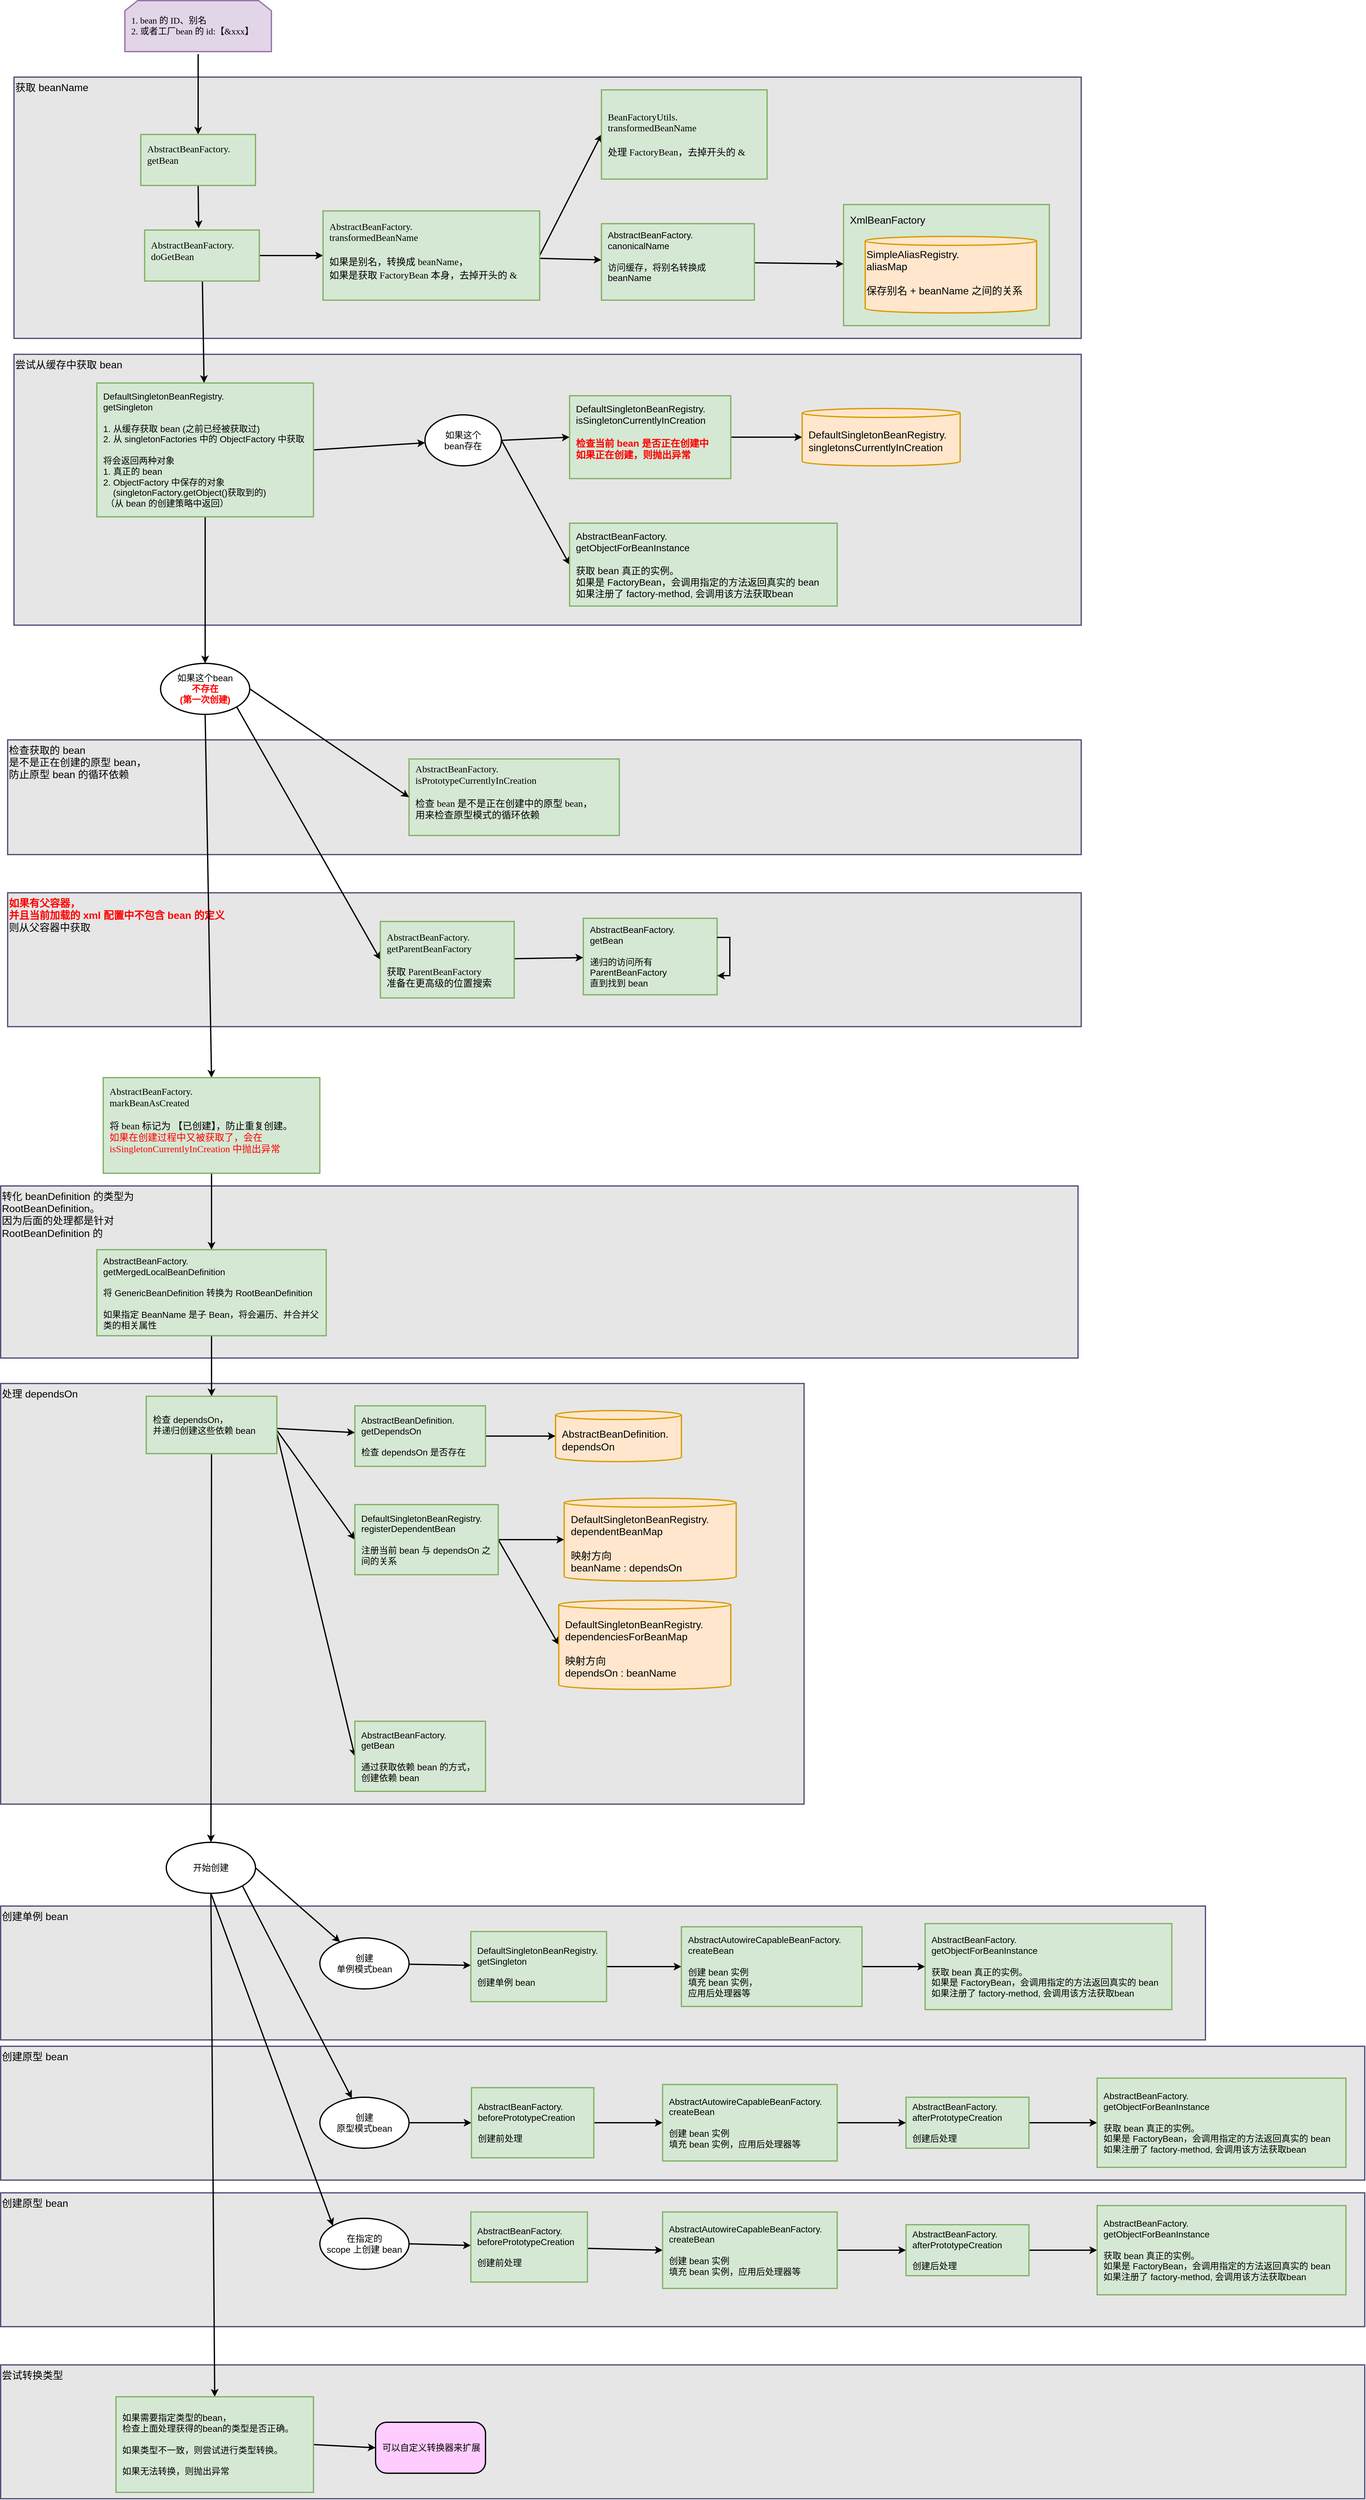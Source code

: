 <mxfile version="14.6.13" type="device"><diagram id="I9gTyHvzy9cVjxC9Q73y" name="第 1 页"><mxGraphModel dx="1346" dy="763" grid="1" gridSize="10" guides="1" tooltips="1" connect="1" arrows="1" fold="1" page="1" pageScale="1" pageWidth="827" pageHeight="1169" math="0" shadow="0"><root><mxCell id="0"/><mxCell id="1" parent="0"/><mxCell id="6hjZf_yHsX71HkxEZsTt-107" value="尝试转换类型" style="rounded=0;whiteSpace=wrap;html=1;fontSize=16;strokeColor=#56517e;strokeWidth=2;align=left;verticalAlign=top;fillColor=#E6E6E6;" vertex="1" parent="1"><mxGeometry x="59" y="3770" width="2141" height="210" as="geometry"/></mxCell><mxCell id="6hjZf_yHsX71HkxEZsTt-101" value="&lt;div&gt;创建原型 bean&lt;br&gt;&lt;/div&gt;" style="rounded=0;whiteSpace=wrap;html=1;fontSize=16;strokeColor=#56517e;strokeWidth=2;align=left;verticalAlign=top;fillColor=#E6E6E6;" vertex="1" parent="1"><mxGeometry x="59" y="3500" width="2141" height="210" as="geometry"/></mxCell><mxCell id="6hjZf_yHsX71HkxEZsTt-91" value="&lt;div&gt;创建原型 bean&lt;br&gt;&lt;/div&gt;" style="rounded=0;whiteSpace=wrap;html=1;fontSize=16;strokeColor=#56517e;strokeWidth=2;align=left;verticalAlign=top;fillColor=#E6E6E6;" vertex="1" parent="1"><mxGeometry x="59" y="3270" width="2141" height="210" as="geometry"/></mxCell><mxCell id="6hjZf_yHsX71HkxEZsTt-80" value="&lt;div&gt;创建单例 bean&lt;br&gt;&lt;/div&gt;" style="rounded=0;whiteSpace=wrap;html=1;fontSize=16;strokeColor=#56517e;strokeWidth=2;align=left;verticalAlign=top;fillColor=#E6E6E6;" vertex="1" parent="1"><mxGeometry x="59" y="3050" width="1891" height="210" as="geometry"/></mxCell><mxCell id="6hjZf_yHsX71HkxEZsTt-59" value="&lt;div&gt;处理 dependsOn&lt;br&gt;&lt;/div&gt;" style="rounded=0;whiteSpace=wrap;html=1;fontSize=16;strokeColor=#56517e;strokeWidth=2;align=left;verticalAlign=top;fillColor=#E6E6E6;" vertex="1" parent="1"><mxGeometry x="59" y="2230" width="1261" height="660" as="geometry"/></mxCell><mxCell id="6hjZf_yHsX71HkxEZsTt-48" value="&lt;div&gt;转化 beanDefinition 的类型为&lt;/div&gt;&lt;div&gt;RootBeanDefinition。&lt;/div&gt;&lt;div&gt;因为后面的处理都是针对&lt;/div&gt;&lt;div&gt;RootBeanDefinition 的&lt;/div&gt;&lt;div&gt;&lt;br&gt;&lt;/div&gt;" style="rounded=0;whiteSpace=wrap;html=1;fontSize=16;strokeColor=#56517e;strokeWidth=2;align=left;verticalAlign=top;fillColor=#E6E6E6;" vertex="1" parent="1"><mxGeometry x="59" y="1920" width="1691" height="270" as="geometry"/></mxCell><mxCell id="6hjZf_yHsX71HkxEZsTt-35" value="&lt;div&gt;&lt;font color=&quot;#ff0000&quot;&gt;&lt;b&gt;如果有父容器，&lt;/b&gt;&lt;/font&gt;&lt;/div&gt;&lt;div&gt;&lt;font color=&quot;#ff0000&quot;&gt;&lt;b&gt;并且当前加载的 xml 配置中不包含 bean 的定义&lt;/b&gt;&lt;/font&gt;&lt;/div&gt;&lt;div&gt;则从父容器中获取&lt;/div&gt;&lt;div&gt;&lt;br&gt;&lt;/div&gt;" style="rounded=0;whiteSpace=wrap;html=1;fontSize=16;strokeColor=#56517e;strokeWidth=2;align=left;verticalAlign=top;fillColor=#E6E6E6;" vertex="1" parent="1"><mxGeometry x="70" y="1460" width="1685" height="210" as="geometry"/></mxCell><mxCell id="6hjZf_yHsX71HkxEZsTt-26" value="&lt;div&gt;检查获取的 bean&amp;nbsp;&lt;/div&gt;&lt;div&gt;是不是正在创建&lt;span&gt;的原型 bean，&lt;/span&gt;&lt;/div&gt;&lt;div&gt;&lt;span&gt;防止原型 bean 的循环依赖&lt;/span&gt;&lt;/div&gt;" style="rounded=0;whiteSpace=wrap;html=1;fontSize=16;strokeColor=#56517e;strokeWidth=2;align=left;verticalAlign=top;fillColor=#E6E6E6;" vertex="1" parent="1"><mxGeometry x="70" y="1220" width="1685" height="180" as="geometry"/></mxCell><mxCell id="6hjZf_yHsX71HkxEZsTt-18" value="尝试从缓存中获取 bean" style="rounded=0;whiteSpace=wrap;html=1;fontSize=16;strokeColor=#56517e;strokeWidth=2;align=left;verticalAlign=top;fillColor=#E6E6E6;" vertex="1" parent="1"><mxGeometry x="80" y="615" width="1675" height="425" as="geometry"/></mxCell><mxCell id="rMaHF0AyA7dxM-wd3xXB-25" value="获取 beanName" style="rounded=0;whiteSpace=wrap;html=1;fontSize=16;strokeColor=#56517e;strokeWidth=2;align=left;verticalAlign=top;fillColor=#E6E6E6;" parent="1" vertex="1"><mxGeometry x="80" y="180" width="1675" height="410" as="geometry"/></mxCell><mxCell id="rMaHF0AyA7dxM-wd3xXB-7" style="rounded=0;orthogonalLoop=1;jettySize=auto;html=1;exitX=0.5;exitY=1;exitDx=0;exitDy=0;entryX=0.5;entryY=0;entryDx=0;entryDy=0;strokeWidth=2;" parent="1" source="rMaHF0AyA7dxM-wd3xXB-1" target="rMaHF0AyA7dxM-wd3xXB-4" edge="1"><mxGeometry relative="1" as="geometry"/></mxCell><mxCell id="rMaHF0AyA7dxM-wd3xXB-1" value="&lt;div style=&quot;&quot;&gt;&lt;span style=&quot;font-size: 14px ; text-indent: 0in ; font-family: &amp;quot;dengxian&amp;quot;&quot;&gt;1. bean&amp;nbsp;&lt;/span&gt;&lt;span style=&quot;font-size: 14px ; text-indent: 0in ; font-family: &amp;quot;dengxian&amp;quot;&quot;&gt;的 &lt;/span&gt;&lt;span style=&quot;font-size: 14px ; text-indent: 0in ; font-family: &amp;quot;dengxian&amp;quot;&quot;&gt;ID&lt;/span&gt;&lt;span style=&quot;font-size: 14px ; text-indent: 0in ; font-family: &amp;quot;dengxian&amp;quot;&quot;&gt;、别名&lt;/span&gt;&lt;/div&gt;&lt;span style=&quot;font-size: 14px ; text-indent: 0in ; font-family: &amp;quot;dengxian&amp;quot;&quot;&gt;&lt;div style=&quot;&quot;&gt;&lt;span style=&quot;text-indent: 0in&quot;&gt;2. 或者工厂&lt;/span&gt;&lt;span style=&quot;text-indent: 0in&quot;&gt;bean&amp;nbsp;&lt;/span&gt;&lt;span style=&quot;text-indent: 0in;&quot;&gt;的&lt;/span&gt;&lt;span style=&quot;text-indent: 0in; vertical-align: baseline;&quot;&gt; &lt;/span&gt;&lt;span style=&quot;text-indent: 0in; vertical-align: baseline;&quot;&gt;id:【&amp;amp;xxx】&lt;/span&gt;&lt;/div&gt;&lt;/span&gt;" style="shape=loopLimit;whiteSpace=wrap;html=1;spacing=2;align=left;labelBackgroundColor=none;labelBorderColor=none;fillColor=#e1d5e7;strokeColor=#9673a6;rounded=0;horizontal=1;verticalAlign=middle;labelPosition=center;verticalLabelPosition=middle;perimeterSpacing=4;strokeWidth=2;spacing=10" parent="1" vertex="1"><mxGeometry x="254" y="60" width="230" height="80" as="geometry"/></mxCell><mxCell id="rMaHF0AyA7dxM-wd3xXB-11" style="rounded=0;orthogonalLoop=1;jettySize=auto;html=1;exitX=0.5;exitY=1;exitDx=0;exitDy=0;entryX=0.471;entryY=-0.037;entryDx=0;entryDy=0;entryPerimeter=0;strokeWidth=2;" parent="1" source="rMaHF0AyA7dxM-wd3xXB-4" target="rMaHF0AyA7dxM-wd3xXB-9" edge="1"><mxGeometry relative="1" as="geometry"/></mxCell><mxCell id="rMaHF0AyA7dxM-wd3xXB-4" value="&lt;p style=&quot;color: rgb(255 , 255 , 255) ; text-indent: 0in ; line-height: normal ; margin: 0pt 0in ; word-break: normal ; font-size: 15px&quot;&gt;&lt;span style=&quot;font-family: &amp;#34;dengxian&amp;#34; ; color: black&quot;&gt;AbstractBeanFactory.&lt;/span&gt;&lt;/p&gt;&lt;span style=&quot;color: black ; font-family: &amp;#34;dengxian&amp;#34; ; font-size: 15px ; text-indent: 0in&quot;&gt;getBean&lt;br&gt;&lt;br&gt;&lt;/span&gt;" style="rounded=0;whiteSpace=wrap;html=1;strokeWidth=2;align=left;fillColor=#d5e8d4;spacing=10;strokeColor=#82b366;" parent="1" vertex="1"><mxGeometry x="279" y="270" width="180" height="80" as="geometry"/></mxCell><mxCell id="rMaHF0AyA7dxM-wd3xXB-14" style="edgeStyle=none;rounded=0;orthogonalLoop=1;jettySize=auto;html=1;exitX=1;exitY=0.5;exitDx=0;exitDy=0;entryX=0;entryY=0.5;entryDx=0;entryDy=0;strokeWidth=2;" parent="1" source="rMaHF0AyA7dxM-wd3xXB-9" target="rMaHF0AyA7dxM-wd3xXB-13" edge="1"><mxGeometry relative="1" as="geometry"/></mxCell><mxCell id="6hjZf_yHsX71HkxEZsTt-2" value="" style="rounded=0;orthogonalLoop=1;jettySize=auto;html=1;fontSize=17;strokeWidth=2;" edge="1" parent="1" source="rMaHF0AyA7dxM-wd3xXB-9" target="6hjZf_yHsX71HkxEZsTt-1"><mxGeometry relative="1" as="geometry"/></mxCell><mxCell id="rMaHF0AyA7dxM-wd3xXB-9" value="&lt;p style=&quot;color: rgb(255 , 255 , 255) ; text-indent: 0in ; line-height: normal ; margin: 0pt 0in ; word-break: normal ; font-size: 15px&quot;&gt;&lt;span style=&quot;font-family: &amp;#34;dengxian&amp;#34; ; color: black&quot;&gt;AbstractBeanFactory.&lt;/span&gt;&lt;/p&gt;&lt;span style=&quot;text-indent: 0in&quot;&gt;&lt;font face=&quot;dengxian&quot;&gt;&lt;span style=&quot;font-size: 15px&quot;&gt;doGetBean&lt;/span&gt;&lt;/font&gt;&lt;br&gt;&lt;br&gt;&lt;/span&gt;" style="rounded=0;whiteSpace=wrap;html=1;strokeWidth=2;align=left;fillColor=#d5e8d4;spacing=10;strokeColor=#82b366;" parent="1" vertex="1"><mxGeometry x="285" y="420" width="180" height="80" as="geometry"/></mxCell><mxCell id="rMaHF0AyA7dxM-wd3xXB-16" style="edgeStyle=none;rounded=0;orthogonalLoop=1;jettySize=auto;html=1;exitX=1;exitY=0.5;exitDx=0;exitDy=0;entryX=0;entryY=0.5;entryDx=0;entryDy=0;strokeWidth=2;" parent="1" source="rMaHF0AyA7dxM-wd3xXB-13" target="rMaHF0AyA7dxM-wd3xXB-15" edge="1"><mxGeometry relative="1" as="geometry"/></mxCell><mxCell id="rMaHF0AyA7dxM-wd3xXB-18" value="" style="edgeStyle=none;rounded=0;orthogonalLoop=1;jettySize=auto;html=1;strokeWidth=2;" parent="1" source="rMaHF0AyA7dxM-wd3xXB-13" target="rMaHF0AyA7dxM-wd3xXB-17" edge="1"><mxGeometry relative="1" as="geometry"/></mxCell><mxCell id="rMaHF0AyA7dxM-wd3xXB-13" value="&lt;p style=&quot;color: rgb(255 , 255 , 255) ; text-indent: 0in ; line-height: normal ; margin: 0pt 0in ; word-break: normal ; font-size: 15px&quot;&gt;&lt;/p&gt;&lt;span style=&quot;text-indent: 0in&quot;&gt;&lt;p style=&quot;text-indent: 0in ; line-height: normal ; margin: 0pt 0in ; word-break: normal&quot;&gt;&lt;font face=&quot;dengxian&quot;&gt;&lt;span style=&quot;font-size: 15px&quot;&gt;AbstractBeanFactory.&lt;/span&gt;&lt;/font&gt;&lt;/p&gt;&lt;p style=&quot;text-indent: 0in ; line-height: normal ; margin: 0pt 0in ; word-break: normal&quot;&gt;&lt;font face=&quot;dengxian&quot;&gt;&lt;span style=&quot;font-size: 15px&quot;&gt;transformedBeanName&lt;/span&gt;&lt;/font&gt;&lt;/p&gt;&lt;p style=&quot;text-indent: 0in ; line-height: normal ; margin: 0pt 0in ; word-break: normal&quot;&gt;&lt;font face=&quot;dengxian&quot;&gt;&lt;span style=&quot;font-size: 15px&quot;&gt;&lt;br&gt;&lt;/span&gt;&lt;/font&gt;&lt;/p&gt;&lt;p style=&quot;text-indent: 0in ; line-height: normal ; margin: 0pt 0in ; word-break: normal&quot;&gt;&lt;font face=&quot;dengxian&quot;&gt;&lt;span style=&quot;font-size: 15px&quot;&gt;如果是别名，转换成 beanName，&lt;/span&gt;&lt;/font&gt;&lt;/p&gt;&lt;p style=&quot;text-indent: 0in ; line-height: normal ; margin: 0pt 0in ; word-break: normal&quot;&gt;&lt;font face=&quot;dengxian&quot;&gt;&lt;span style=&quot;font-size: 15px&quot;&gt;如果是获取 FactoryBean 本身，去掉开头的 &amp;amp;&lt;/span&gt;&lt;/font&gt;&lt;/p&gt;&lt;div&gt;&lt;br&gt;&lt;/div&gt;&lt;/span&gt;" style="rounded=0;whiteSpace=wrap;html=1;strokeWidth=2;align=left;fillColor=#d5e8d4;spacing=10;strokeColor=#82b366;" parent="1" vertex="1"><mxGeometry x="565" y="390" width="340" height="140" as="geometry"/></mxCell><mxCell id="rMaHF0AyA7dxM-wd3xXB-15" value="&lt;p style=&quot;color: rgb(255 , 255 , 255) ; text-indent: 0in ; line-height: normal ; margin: 0pt 0in ; word-break: normal ; font-size: 15px&quot;&gt;&lt;/p&gt;&lt;span style=&quot;text-indent: 0in&quot;&gt;&lt;p style=&quot;text-indent: 0in ; line-height: normal ; margin: 0pt 0in ; word-break: normal&quot;&gt;&lt;font face=&quot;dengxian&quot;&gt;&lt;span style=&quot;font-size: 15px&quot;&gt;BeanFactoryUtils.&lt;/span&gt;&lt;/font&gt;&lt;/p&gt;&lt;p style=&quot;text-indent: 0in ; line-height: normal ; margin: 0pt 0in ; word-break: normal&quot;&gt;&lt;font face=&quot;dengxian&quot;&gt;&lt;span style=&quot;font-size: 15px&quot;&gt;transformedBeanName&lt;/span&gt;&lt;/font&gt;&lt;/p&gt;&lt;p style=&quot;text-indent: 0in ; line-height: normal ; margin: 0pt 0in ; word-break: normal&quot;&gt;&lt;font face=&quot;dengxian&quot;&gt;&lt;span style=&quot;font-size: 15px&quot;&gt;&lt;br&gt;&lt;/span&gt;&lt;/font&gt;&lt;/p&gt;&lt;p style=&quot;text-indent: 0in ; line-height: normal ; margin: 0pt 0in ; word-break: normal&quot;&gt;&lt;font face=&quot;dengxian&quot;&gt;&lt;span style=&quot;font-size: 15px&quot;&gt;处理 FactoryBean，去掉开头的 &amp;amp;&lt;/span&gt;&lt;/font&gt;&lt;/p&gt;&lt;/span&gt;" style="rounded=0;whiteSpace=wrap;html=1;strokeWidth=2;align=left;fillColor=#d5e8d4;spacing=10;strokeColor=#82b366;" parent="1" vertex="1"><mxGeometry x="1002" y="200" width="260" height="140" as="geometry"/></mxCell><mxCell id="rMaHF0AyA7dxM-wd3xXB-20" value="" style="edgeStyle=none;rounded=0;orthogonalLoop=1;jettySize=auto;html=1;strokeWidth=2;" parent="1" source="rMaHF0AyA7dxM-wd3xXB-17" target="rMaHF0AyA7dxM-wd3xXB-19" edge="1"><mxGeometry relative="1" as="geometry"/></mxCell><mxCell id="rMaHF0AyA7dxM-wd3xXB-17" value="&lt;div style=&quot;font-size: 14px&quot;&gt;&lt;font style=&quot;font-size: 14px&quot;&gt;AbstractBeanFactory.&lt;/font&gt;&lt;/div&gt;&lt;div style=&quot;font-size: 14px&quot;&gt;&lt;font style=&quot;font-size: 14px&quot;&gt;canonicalName&lt;/font&gt;&lt;/div&gt;&lt;div style=&quot;font-size: 14px&quot;&gt;&lt;font style=&quot;font-size: 14px&quot;&gt;&lt;br&gt;&lt;/font&gt;&lt;/div&gt;&lt;div style=&quot;font-size: 14px&quot;&gt;&lt;font style=&quot;font-size: 14px&quot;&gt;访问缓存，将别名转换成 beanName&lt;/font&gt;&lt;/div&gt;&lt;div style=&quot;font-size: 14px&quot;&gt;&lt;br&gt;&lt;/div&gt;" style="whiteSpace=wrap;html=1;rounded=0;align=left;strokeColor=#82b366;strokeWidth=2;fillColor=#d5e8d4;spacing=10;" parent="1" vertex="1"><mxGeometry x="1002" y="410" width="240" height="120" as="geometry"/></mxCell><mxCell id="rMaHF0AyA7dxM-wd3xXB-23" value="" style="group" parent="1" vertex="1" connectable="0"><mxGeometry x="1382" y="380" width="323" height="190" as="geometry"/></mxCell><mxCell id="rMaHF0AyA7dxM-wd3xXB-19" value="&lt;div style=&quot;font-size: 16px;&quot;&gt;XmlBeanFactory&lt;/div&gt;&lt;div style=&quot;font-size: 16px;&quot;&gt;&lt;br style=&quot;font-size: 16px;&quot;&gt;&lt;/div&gt;" style="whiteSpace=wrap;html=1;rounded=0;align=left;strokeColor=#82b366;strokeWidth=2;fillColor=#d5e8d4;spacing=10;verticalAlign=top;fontSize=16;" parent="rMaHF0AyA7dxM-wd3xXB-23" vertex="1"><mxGeometry width="323" height="190" as="geometry"/></mxCell><mxCell id="rMaHF0AyA7dxM-wd3xXB-22" value="&lt;div&gt;SimpleAliasRegistry.&lt;/div&gt;&lt;div&gt;aliasMap&lt;/div&gt;&lt;div&gt;&lt;br&gt;&lt;/div&gt;&lt;div&gt;保存别名 + beanName 之间的关系&lt;/div&gt;&lt;div&gt;&lt;br&gt;&lt;/div&gt;" style="shape=cylinder3;whiteSpace=wrap;html=1;boundedLbl=1;backgroundOutline=1;size=7;rounded=0;fontSize=16;strokeColor=#d79b00;strokeWidth=2;fillColor=#ffe6cc;align=left;" parent="rMaHF0AyA7dxM-wd3xXB-23" vertex="1"><mxGeometry x="34" y="50" width="269" height="120" as="geometry"/></mxCell><mxCell id="6hjZf_yHsX71HkxEZsTt-6" style="edgeStyle=none;rounded=0;orthogonalLoop=1;jettySize=auto;html=1;exitX=1;exitY=0.5;exitDx=0;exitDy=0;fontSize=14;strokeWidth=2;" edge="1" parent="1" source="6hjZf_yHsX71HkxEZsTt-1" target="6hjZf_yHsX71HkxEZsTt-3"><mxGeometry relative="1" as="geometry"/></mxCell><mxCell id="6hjZf_yHsX71HkxEZsTt-24" style="edgeStyle=none;rounded=0;jumpSize=6;orthogonalLoop=1;jettySize=auto;html=1;exitX=0.5;exitY=1;exitDx=0;exitDy=0;entryX=0.5;entryY=0;entryDx=0;entryDy=0;fontSize=14;strokeWidth=2;" edge="1" parent="1" source="6hjZf_yHsX71HkxEZsTt-1" target="6hjZf_yHsX71HkxEZsTt-23"><mxGeometry relative="1" as="geometry"/></mxCell><mxCell id="6hjZf_yHsX71HkxEZsTt-1" value="&lt;div style=&quot;font-size: 14px&quot;&gt;DefaultSingletonBeanRegistry.&lt;/div&gt;&lt;div style=&quot;font-size: 14px&quot;&gt;getSingleton&lt;/div&gt;&lt;div style=&quot;font-size: 14px&quot;&gt;&lt;br style=&quot;font-size: 14px&quot;&gt;&lt;/div&gt;&lt;div style=&quot;font-size: 14px&quot;&gt;1. 从缓存获取 bean (之前已经被获取过)&lt;/div&gt;&lt;div style=&quot;font-size: 14px&quot;&gt;2. 从 singletonFactories 中的 ObjectFactory 中获取&lt;/div&gt;&lt;div style=&quot;font-size: 14px&quot;&gt;&lt;br style=&quot;font-size: 14px&quot;&gt;&lt;/div&gt;&lt;div style=&quot;font-size: 14px&quot;&gt;将会返回两种对象&lt;/div&gt;&lt;div style=&quot;font-size: 14px&quot;&gt;1. 真正的 bean&lt;/div&gt;&lt;div style=&quot;font-size: 14px&quot;&gt;2. ObjectFactory 中保存的对象&lt;/div&gt;&lt;div style=&quot;font-size: 14px&quot;&gt;&amp;nbsp; &amp;nbsp; (singletonFactory.getObject()获取到的)&lt;/div&gt;&lt;div style=&quot;font-size: 14px&quot;&gt;&amp;nbsp;（从 bean 的创建策略中返回）&lt;/div&gt;" style="whiteSpace=wrap;html=1;rounded=0;align=left;strokeColor=#82b366;strokeWidth=2;fillColor=#d5e8d4;spacing=10;fontSize=14;" vertex="1" parent="1"><mxGeometry x="210" y="660" width="340" height="210" as="geometry"/></mxCell><mxCell id="6hjZf_yHsX71HkxEZsTt-11" style="edgeStyle=none;rounded=0;orthogonalLoop=1;jettySize=auto;html=1;exitX=1;exitY=0.5;exitDx=0;exitDy=0;entryX=0;entryY=0.5;entryDx=0;entryDy=0;fontSize=14;strokeWidth=2;" edge="1" parent="1" source="6hjZf_yHsX71HkxEZsTt-3" target="6hjZf_yHsX71HkxEZsTt-9"><mxGeometry relative="1" as="geometry"/></mxCell><mxCell id="6hjZf_yHsX71HkxEZsTt-17" style="edgeStyle=none;rounded=0;orthogonalLoop=1;jettySize=auto;html=1;exitX=1;exitY=0.5;exitDx=0;exitDy=0;entryX=0;entryY=0.5;entryDx=0;entryDy=0;fontSize=14;jumpSize=6;strokeWidth=2;" edge="1" parent="1" source="6hjZf_yHsX71HkxEZsTt-3" target="6hjZf_yHsX71HkxEZsTt-16"><mxGeometry relative="1" as="geometry"/></mxCell><mxCell id="6hjZf_yHsX71HkxEZsTt-3" value="如果这个&lt;br&gt;bean存在" style="ellipse;whiteSpace=wrap;html=1;strokeWidth=2;fontSize=14;" vertex="1" parent="1"><mxGeometry x="725" y="710" width="120" height="80" as="geometry"/></mxCell><mxCell id="6hjZf_yHsX71HkxEZsTt-13" style="edgeStyle=none;rounded=0;orthogonalLoop=1;jettySize=auto;html=1;exitX=1;exitY=0.5;exitDx=0;exitDy=0;fontSize=14;strokeWidth=2;" edge="1" parent="1" source="6hjZf_yHsX71HkxEZsTt-9" target="6hjZf_yHsX71HkxEZsTt-12"><mxGeometry relative="1" as="geometry"/></mxCell><mxCell id="6hjZf_yHsX71HkxEZsTt-9" value="&lt;div style=&quot;font-size: 15px&quot;&gt;&lt;div&gt;DefaultSingletonBeanRegistry.&lt;/div&gt;&lt;div&gt;isSingletonCurrentlyInCreation&lt;/div&gt;&lt;div&gt;&lt;br&gt;&lt;/div&gt;&lt;div&gt;&lt;font color=&quot;#ff0000&quot; style=&quot;font-size: 15px&quot;&gt;&lt;b&gt;检查当前 bean 是否正在创建中&lt;/b&gt;&lt;/font&gt;&lt;/div&gt;&lt;div&gt;&lt;font color=&quot;#ff0000&quot; style=&quot;font-size: 15px&quot;&gt;&lt;b&gt;如果正在创建，则抛出异常&lt;/b&gt;&lt;/font&gt;&lt;/div&gt;&lt;div style=&quot;font-size: 14px&quot;&gt;&lt;br&gt;&lt;/div&gt;&lt;/div&gt;" style="whiteSpace=wrap;html=1;rounded=0;align=left;strokeColor=#82b366;strokeWidth=2;fillColor=#d5e8d4;spacing=10;fontSize=14;" vertex="1" parent="1"><mxGeometry x="952" y="680" width="253" height="130" as="geometry"/></mxCell><mxCell id="6hjZf_yHsX71HkxEZsTt-12" value="&lt;div&gt;&lt;div&gt;DefaultSingletonBeanRegistry.&lt;/div&gt;&lt;div&gt;singletonsCurrentlyInCreation&lt;/div&gt;&lt;/div&gt;" style="shape=cylinder3;whiteSpace=wrap;html=1;boundedLbl=1;backgroundOutline=1;size=7;rounded=0;fontSize=16;strokeColor=#d79b00;strokeWidth=2;fillColor=#ffe6cc;align=left;spacing=10;" vertex="1" parent="1"><mxGeometry x="1317" y="700" width="248" height="90" as="geometry"/></mxCell><mxCell id="6hjZf_yHsX71HkxEZsTt-16" value="&lt;div&gt;&lt;div&gt;&lt;div&gt;&lt;span style=&quot;font-size: 15px&quot;&gt;AbstractBeanFactory.&lt;/span&gt;&lt;/div&gt;&lt;div&gt;&lt;span style=&quot;font-size: 15px&quot;&gt;getObjectForBeanInstance&lt;/span&gt;&lt;/div&gt;&lt;div&gt;&lt;span style=&quot;font-size: 15px&quot;&gt;&lt;br&gt;&lt;/span&gt;&lt;/div&gt;&lt;div&gt;&lt;span style=&quot;font-size: 15px&quot;&gt;获取 bean 真正的实例。&lt;/span&gt;&lt;/div&gt;&lt;div&gt;&lt;span style=&quot;font-size: 15px&quot;&gt;如果是 FactoryBean，会调用指定的方法返回真实的 bean&lt;/span&gt;&lt;/div&gt;&lt;div&gt;&lt;span style=&quot;font-size: 15px&quot;&gt;如果注册了 factory-method, 会调用该方法获取bean&lt;/span&gt;&lt;/div&gt;&lt;/div&gt;&lt;/div&gt;" style="whiteSpace=wrap;html=1;rounded=0;align=left;strokeColor=#82b366;strokeWidth=2;fillColor=#d5e8d4;spacing=10;fontSize=14;" vertex="1" parent="1"><mxGeometry x="952" y="880" width="420" height="130" as="geometry"/></mxCell><mxCell id="6hjZf_yHsX71HkxEZsTt-21" value="&lt;p style=&quot;color: rgb(255 , 255 , 255) ; text-indent: 0in ; line-height: normal ; margin: 0pt 0in ; word-break: normal ; font-size: 15px&quot;&gt;&lt;/p&gt;&lt;span style=&quot;text-indent: 0in&quot;&gt;&lt;div&gt;&lt;font face=&quot;dengxian&quot;&gt;&lt;span style=&quot;font-size: 15px&quot;&gt;AbstractBeanFactory.&lt;/span&gt;&lt;/font&gt;&lt;/div&gt;&lt;div&gt;&lt;font face=&quot;dengxian&quot;&gt;&lt;span style=&quot;font-size: 15px&quot;&gt;isPrototypeCurrentlyInCreation&lt;/span&gt;&lt;/font&gt;&lt;/div&gt;&lt;div&gt;&lt;font face=&quot;dengxian&quot;&gt;&lt;span style=&quot;font-size: 15px&quot;&gt;&lt;br&gt;&lt;/span&gt;&lt;/font&gt;&lt;/div&gt;&lt;div&gt;&lt;font face=&quot;dengxian&quot;&gt;&lt;span style=&quot;font-size: 15px&quot;&gt;检查 bean 是不是正在创建中的原型 bean，&lt;/span&gt;&lt;/font&gt;&lt;/div&gt;&lt;div&gt;&lt;font face=&quot;dengxian&quot;&gt;&lt;span style=&quot;font-size: 15px&quot;&gt;用来检查原型模式的循环依赖&lt;/span&gt;&lt;/font&gt;&lt;/div&gt;&lt;div style=&quot;color: black ; font-family: &amp;#34;dengxian&amp;#34; ; font-size: 15px&quot;&gt;&lt;br&gt;&lt;/div&gt;&lt;/span&gt;" style="rounded=0;whiteSpace=wrap;html=1;strokeWidth=2;align=left;fillColor=#d5e8d4;spacing=10;strokeColor=#82b366;" vertex="1" parent="1"><mxGeometry x="700" y="1250" width="330" height="120" as="geometry"/></mxCell><mxCell id="6hjZf_yHsX71HkxEZsTt-25" style="edgeStyle=none;rounded=0;jumpSize=6;orthogonalLoop=1;jettySize=auto;html=1;exitX=1;exitY=0.5;exitDx=0;exitDy=0;entryX=0;entryY=0.5;entryDx=0;entryDy=0;fontSize=14;strokeWidth=2;" edge="1" parent="1" source="6hjZf_yHsX71HkxEZsTt-23" target="6hjZf_yHsX71HkxEZsTt-21"><mxGeometry relative="1" as="geometry"/></mxCell><mxCell id="6hjZf_yHsX71HkxEZsTt-34" style="rounded=0;jumpSize=6;orthogonalLoop=1;jettySize=auto;html=1;exitX=1;exitY=1;exitDx=0;exitDy=0;entryX=0;entryY=0.5;entryDx=0;entryDy=0;fontSize=14;strokeWidth=2;" edge="1" parent="1" source="6hjZf_yHsX71HkxEZsTt-23" target="6hjZf_yHsX71HkxEZsTt-28"><mxGeometry relative="1" as="geometry"/></mxCell><mxCell id="6hjZf_yHsX71HkxEZsTt-39" style="edgeStyle=none;rounded=0;jumpSize=6;orthogonalLoop=1;jettySize=auto;html=1;exitX=0.5;exitY=1;exitDx=0;exitDy=0;fontSize=14;strokeWidth=2;entryX=0.5;entryY=0;entryDx=0;entryDy=0;" edge="1" parent="1" source="6hjZf_yHsX71HkxEZsTt-23" target="6hjZf_yHsX71HkxEZsTt-37"><mxGeometry relative="1" as="geometry"><mxPoint x="635" y="1800" as="targetPoint"/></mxGeometry></mxCell><mxCell id="6hjZf_yHsX71HkxEZsTt-23" value="&lt;div&gt;如果这个bean&lt;/div&gt;&lt;div&gt;&lt;font color=&quot;#ff0000&quot;&gt;&lt;b&gt;不存在&lt;/b&gt;&lt;/font&gt;&lt;/div&gt;&lt;div&gt;&lt;font color=&quot;#ff0000&quot;&gt;&lt;b&gt;(第一次创建)&lt;/b&gt;&lt;/font&gt;&lt;/div&gt;" style="ellipse;whiteSpace=wrap;html=1;strokeWidth=2;fontSize=14;" vertex="1" parent="1"><mxGeometry x="310" y="1100" width="140" height="80" as="geometry"/></mxCell><mxCell id="6hjZf_yHsX71HkxEZsTt-31" value="" style="edgeStyle=none;rounded=0;jumpSize=6;orthogonalLoop=1;jettySize=auto;html=1;fontSize=14;strokeWidth=2;" edge="1" parent="1" source="6hjZf_yHsX71HkxEZsTt-28" target="6hjZf_yHsX71HkxEZsTt-30"><mxGeometry relative="1" as="geometry"/></mxCell><mxCell id="6hjZf_yHsX71HkxEZsTt-28" value="&lt;p style=&quot;color: rgb(255 , 255 , 255) ; text-indent: 0in ; line-height: normal ; margin: 0pt 0in ; word-break: normal ; font-size: 15px&quot;&gt;&lt;/p&gt;&lt;span style=&quot;text-indent: 0in ; font-size: 15px&quot;&gt;&lt;div&gt;&lt;font face=&quot;dengxian&quot;&gt;&lt;div&gt;AbstractBeanFactory.&lt;/div&gt;&lt;div&gt;getParentBeanFactory&lt;/div&gt;&lt;div&gt;&lt;br&gt;&lt;/div&gt;&lt;div&gt;获取 ParentBeanFactory&lt;/div&gt;&lt;div&gt;准备在更高级的位置搜索&lt;/div&gt;&lt;/font&gt;&lt;/div&gt;&lt;/span&gt;" style="rounded=0;whiteSpace=wrap;html=1;strokeWidth=2;align=left;fillColor=#d5e8d4;spacing=10;strokeColor=#82b366;" vertex="1" parent="1"><mxGeometry x="655" y="1505" width="210" height="120" as="geometry"/></mxCell><mxCell id="6hjZf_yHsX71HkxEZsTt-30" value="&lt;div style=&quot;font-size: 14px;&quot;&gt;AbstractBeanFactory.&lt;/div&gt;&lt;div style=&quot;font-size: 14px;&quot;&gt;getBean&lt;/div&gt;&lt;div style=&quot;font-size: 14px;&quot;&gt;&lt;br style=&quot;font-size: 14px;&quot;&gt;&lt;/div&gt;&lt;div style=&quot;font-size: 14px;&quot;&gt;递归的访问所有 ParentBeanFactory&lt;/div&gt;&lt;div style=&quot;font-size: 14px;&quot;&gt;直到找到 bean&lt;/div&gt;" style="whiteSpace=wrap;html=1;rounded=0;align=left;strokeColor=#82b366;strokeWidth=2;fillColor=#d5e8d4;spacing=10;fontSize=14;" vertex="1" parent="1"><mxGeometry x="973.5" y="1500" width="210" height="120" as="geometry"/></mxCell><mxCell id="6hjZf_yHsX71HkxEZsTt-41" value="" style="edgeStyle=none;rounded=0;jumpSize=6;orthogonalLoop=1;jettySize=auto;html=1;fontSize=14;strokeWidth=2;" edge="1" parent="1" source="6hjZf_yHsX71HkxEZsTt-37" target="6hjZf_yHsX71HkxEZsTt-40"><mxGeometry relative="1" as="geometry"/></mxCell><mxCell id="6hjZf_yHsX71HkxEZsTt-37" value="&lt;p style=&quot;color: rgb(255 , 255 , 255) ; text-indent: 0in ; line-height: normal ; margin: 0pt 0in ; word-break: normal ; font-size: 15px&quot;&gt;&lt;/p&gt;&lt;span style=&quot;text-indent: 0in&quot;&gt;&lt;font face=&quot;dengxian&quot;&gt;&lt;div&gt;&lt;span style=&quot;font-size: 15px&quot;&gt;AbstractBeanFactory.&lt;/span&gt;&lt;/div&gt;&lt;div&gt;&lt;span style=&quot;font-size: 15px&quot;&gt;markBeanAsCreated&lt;/span&gt;&lt;/div&gt;&lt;div&gt;&lt;span style=&quot;font-size: 15px&quot;&gt;&lt;br&gt;&lt;/span&gt;&lt;/div&gt;&lt;div&gt;&lt;span style=&quot;font-size: 15px&quot;&gt;将 bean 标记为 【已创建】，防止重复创建。&lt;/span&gt;&lt;/div&gt;&lt;div&gt;&lt;span style=&quot;font-size: 15px&quot;&gt;&lt;font color=&quot;#ff0000&quot;&gt;如果在创建过程中又被获取了，会在&lt;/font&gt;&lt;/span&gt;&lt;/div&gt;&lt;div&gt;&lt;span style=&quot;font-size: 15px&quot;&gt;&lt;font color=&quot;#ff0000&quot;&gt;isSingletonCurrentlyInCreation 中抛出异常&lt;/font&gt;&lt;/span&gt;&lt;/div&gt;&lt;div style=&quot;font-size: 15px&quot;&gt;&lt;br&gt;&lt;/div&gt;&lt;/font&gt;&lt;/span&gt;" style="rounded=0;whiteSpace=wrap;html=1;strokeWidth=2;align=left;fillColor=#d5e8d4;spacing=10;strokeColor=#82b366;" vertex="1" parent="1"><mxGeometry x="220" y="1750" width="340" height="150" as="geometry"/></mxCell><mxCell id="6hjZf_yHsX71HkxEZsTt-49" style="rounded=0;jumpSize=6;orthogonalLoop=1;jettySize=auto;html=1;exitX=0.5;exitY=1;exitDx=0;exitDy=0;fontSize=14;strokeWidth=2;entryX=0.5;entryY=0;entryDx=0;entryDy=0;" edge="1" parent="1" source="6hjZf_yHsX71HkxEZsTt-40" target="6hjZf_yHsX71HkxEZsTt-50"><mxGeometry relative="1" as="geometry"><mxPoint x="390" y="2260" as="targetPoint"/></mxGeometry></mxCell><mxCell id="6hjZf_yHsX71HkxEZsTt-40" value="&lt;div style=&quot;font-size: 14px;&quot;&gt;AbstractBeanFactory.&lt;/div&gt;&lt;div style=&quot;font-size: 14px;&quot;&gt;getMergedLocalBeanDefinition&lt;/div&gt;&lt;div style=&quot;font-size: 14px;&quot;&gt;&lt;br style=&quot;font-size: 14px;&quot;&gt;&lt;/div&gt;&lt;div style=&quot;font-size: 14px;&quot;&gt;将 GenericBeanDefinition 转换为 RootBeanDefinition&lt;/div&gt;&lt;div style=&quot;font-size: 14px;&quot;&gt;&lt;br style=&quot;font-size: 14px;&quot;&gt;&lt;/div&gt;&lt;div style=&quot;font-size: 14px;&quot;&gt;如果指定 BeanName 是子 Bean，将会遍历、并合并父类的相关属性&lt;/div&gt;" style="whiteSpace=wrap;html=1;rounded=0;align=left;strokeColor=#82b366;strokeWidth=2;fillColor=#d5e8d4;spacing=10;fontSize=14;" vertex="1" parent="1"><mxGeometry x="210" y="2020" width="360" height="135" as="geometry"/></mxCell><mxCell id="6hjZf_yHsX71HkxEZsTt-46" style="edgeStyle=orthogonalEdgeStyle;rounded=0;jumpSize=6;orthogonalLoop=1;jettySize=auto;html=1;exitX=1;exitY=0.25;exitDx=0;exitDy=0;entryX=1;entryY=0.75;entryDx=0;entryDy=0;fontSize=14;strokeWidth=2;" edge="1" parent="1" source="6hjZf_yHsX71HkxEZsTt-30" target="6hjZf_yHsX71HkxEZsTt-30"><mxGeometry relative="1" as="geometry"/></mxCell><mxCell id="6hjZf_yHsX71HkxEZsTt-53" value="" style="edgeStyle=none;rounded=0;jumpSize=6;orthogonalLoop=1;jettySize=auto;html=1;fontSize=14;strokeWidth=2;" edge="1" parent="1" source="6hjZf_yHsX71HkxEZsTt-50" target="6hjZf_yHsX71HkxEZsTt-52"><mxGeometry relative="1" as="geometry"/></mxCell><mxCell id="6hjZf_yHsX71HkxEZsTt-55" value="" style="edgeStyle=none;rounded=0;jumpSize=6;orthogonalLoop=1;jettySize=auto;html=1;fontSize=14;strokeWidth=2;entryX=0;entryY=0.5;entryDx=0;entryDy=0;" edge="1" parent="1" target="6hjZf_yHsX71HkxEZsTt-54"><mxGeometry relative="1" as="geometry"><mxPoint x="490" y="2300" as="sourcePoint"/></mxGeometry></mxCell><mxCell id="6hjZf_yHsX71HkxEZsTt-58" value="" style="edgeStyle=none;rounded=0;jumpSize=6;orthogonalLoop=1;jettySize=auto;html=1;fontSize=14;strokeWidth=2;entryX=0;entryY=0.5;entryDx=0;entryDy=0;exitX=0.993;exitY=0.578;exitDx=0;exitDy=0;exitPerimeter=0;" edge="1" parent="1" source="6hjZf_yHsX71HkxEZsTt-50" target="6hjZf_yHsX71HkxEZsTt-57"><mxGeometry relative="1" as="geometry"><mxPoint x="610" y="2620" as="targetPoint"/></mxGeometry></mxCell><mxCell id="6hjZf_yHsX71HkxEZsTt-71" style="edgeStyle=none;rounded=0;jumpSize=6;orthogonalLoop=1;jettySize=auto;html=1;exitX=0.5;exitY=1;exitDx=0;exitDy=0;fontSize=14;strokeWidth=2;" edge="1" parent="1" source="6hjZf_yHsX71HkxEZsTt-50" target="6hjZf_yHsX71HkxEZsTt-70"><mxGeometry relative="1" as="geometry"/></mxCell><mxCell id="6hjZf_yHsX71HkxEZsTt-50" value="&lt;div&gt;检查 dependsOn，&lt;/div&gt;&lt;div&gt;并递归创建这些依赖 bean&lt;br&gt;&lt;/div&gt;" style="whiteSpace=wrap;html=1;rounded=0;align=left;strokeColor=#82b366;strokeWidth=2;fillColor=#d5e8d4;spacing=10;fontSize=14;" vertex="1" parent="1"><mxGeometry x="287.5" y="2250" width="205" height="90" as="geometry"/></mxCell><mxCell id="6hjZf_yHsX71HkxEZsTt-62" style="edgeStyle=none;rounded=0;jumpSize=6;orthogonalLoop=1;jettySize=auto;html=1;exitX=1;exitY=0.5;exitDx=0;exitDy=0;entryX=0;entryY=0.5;entryDx=0;entryDy=0;entryPerimeter=0;fontSize=14;strokeWidth=2;" edge="1" parent="1" source="6hjZf_yHsX71HkxEZsTt-52" target="6hjZf_yHsX71HkxEZsTt-61"><mxGeometry relative="1" as="geometry"/></mxCell><mxCell id="6hjZf_yHsX71HkxEZsTt-52" value="&lt;div&gt;AbstractBeanDefinition.&lt;/div&gt;&lt;div&gt;getDependsOn&lt;/div&gt;&lt;div&gt;&lt;br&gt;&lt;/div&gt;&lt;div&gt;检查 dependsOn 是否存在&lt;/div&gt;" style="whiteSpace=wrap;html=1;rounded=0;fontSize=14;align=left;strokeColor=#82b366;strokeWidth=2;fillColor=#d5e8d4;spacing=10;" vertex="1" parent="1"><mxGeometry x="615" y="2265" width="205" height="95" as="geometry"/></mxCell><mxCell id="6hjZf_yHsX71HkxEZsTt-65" style="edgeStyle=none;rounded=0;jumpSize=6;orthogonalLoop=1;jettySize=auto;html=1;exitX=1;exitY=0.5;exitDx=0;exitDy=0;entryX=0;entryY=0.5;entryDx=0;entryDy=0;entryPerimeter=0;fontSize=14;strokeWidth=2;" edge="1" parent="1" source="6hjZf_yHsX71HkxEZsTt-54" target="6hjZf_yHsX71HkxEZsTt-60"><mxGeometry relative="1" as="geometry"/></mxCell><mxCell id="6hjZf_yHsX71HkxEZsTt-68" style="edgeStyle=none;rounded=0;jumpSize=6;orthogonalLoop=1;jettySize=auto;html=1;exitX=1;exitY=0.5;exitDx=0;exitDy=0;entryX=0;entryY=0.5;entryDx=0;entryDy=0;entryPerimeter=0;fontSize=14;strokeWidth=2;" edge="1" parent="1" source="6hjZf_yHsX71HkxEZsTt-54" target="6hjZf_yHsX71HkxEZsTt-67"><mxGeometry relative="1" as="geometry"/></mxCell><mxCell id="6hjZf_yHsX71HkxEZsTt-54" value="&lt;div&gt;DefaultSingletonBeanRegistry.&lt;/div&gt;&lt;div&gt;registerDependentBean&lt;/div&gt;&lt;div&gt;&lt;br&gt;&lt;/div&gt;&lt;div&gt;注册当前 bean 与 dependsOn 之间的关系&lt;/div&gt;" style="whiteSpace=wrap;html=1;rounded=0;fontSize=14;align=left;strokeColor=#82b366;strokeWidth=2;fillColor=#d5e8d4;spacing=10;" vertex="1" parent="1"><mxGeometry x="615" y="2420" width="225" height="110" as="geometry"/></mxCell><mxCell id="6hjZf_yHsX71HkxEZsTt-57" value="&lt;div&gt;AbstractBeanFactory.&lt;/div&gt;&lt;div&gt;getBean&lt;/div&gt;&lt;div&gt;&lt;br&gt;&lt;/div&gt;&lt;div&gt;通过获取依赖 bean 的方式，创建依赖 bean&lt;/div&gt;" style="whiteSpace=wrap;html=1;rounded=0;fontSize=14;align=left;strokeColor=#82b366;strokeWidth=2;fillColor=#d5e8d4;spacing=10;" vertex="1" parent="1"><mxGeometry x="615" y="2760" width="205" height="110" as="geometry"/></mxCell><mxCell id="6hjZf_yHsX71HkxEZsTt-60" value="&lt;div&gt;DefaultSingletonBeanRegistry.&lt;br&gt;&lt;/div&gt;&lt;div&gt;dependentBeanMap&lt;br&gt;&lt;/div&gt;&lt;div&gt;&lt;br&gt;&lt;/div&gt;&lt;div&gt;映射方向&lt;/div&gt;&lt;div&gt;beanName : dependsOn&lt;/div&gt;" style="shape=cylinder3;whiteSpace=wrap;html=1;boundedLbl=1;backgroundOutline=1;size=7;rounded=0;fontSize=16;strokeColor=#d79b00;strokeWidth=2;fillColor=#ffe6cc;align=left;spacing=10;" vertex="1" parent="1"><mxGeometry x="943.5" y="2410" width="270" height="130" as="geometry"/></mxCell><mxCell id="6hjZf_yHsX71HkxEZsTt-61" value="&lt;div&gt;AbstractBeanDefinition.&lt;br&gt;&lt;/div&gt;&lt;div&gt;dependsOn&lt;br&gt;&lt;/div&gt;" style="shape=cylinder3;whiteSpace=wrap;html=1;boundedLbl=1;backgroundOutline=1;size=7;rounded=0;fontSize=16;strokeColor=#d79b00;strokeWidth=2;fillColor=#ffe6cc;align=left;spacing=10;" vertex="1" parent="1"><mxGeometry x="930" y="2272.5" width="197.5" height="80" as="geometry"/></mxCell><mxCell id="6hjZf_yHsX71HkxEZsTt-67" value="&lt;div&gt;DefaultSingletonBeanRegistry.&lt;br&gt;&lt;/div&gt;&lt;div&gt;dependenciesForBeanMap&lt;br&gt;&lt;/div&gt;&lt;div&gt;&lt;br&gt;&lt;/div&gt;&lt;div&gt;&lt;div&gt;映射方向&lt;/div&gt;&lt;div&gt;&lt;span&gt;dependsOn&lt;/span&gt;&amp;nbsp;:&amp;nbsp;&lt;span&gt;beanName&lt;/span&gt;&lt;/div&gt;&lt;/div&gt;" style="shape=cylinder3;whiteSpace=wrap;html=1;boundedLbl=1;backgroundOutline=1;size=7;rounded=0;fontSize=16;strokeColor=#d79b00;strokeWidth=2;fillColor=#ffe6cc;align=left;spacing=10;" vertex="1" parent="1"><mxGeometry x="935" y="2570" width="270" height="140" as="geometry"/></mxCell><mxCell id="6hjZf_yHsX71HkxEZsTt-79" style="edgeStyle=none;rounded=0;jumpSize=6;orthogonalLoop=1;jettySize=auto;html=1;exitX=1;exitY=0.5;exitDx=0;exitDy=0;fontSize=14;strokeWidth=2;" edge="1" parent="1" source="6hjZf_yHsX71HkxEZsTt-70" target="6hjZf_yHsX71HkxEZsTt-72"><mxGeometry relative="1" as="geometry"/></mxCell><mxCell id="6hjZf_yHsX71HkxEZsTt-82" style="edgeStyle=none;rounded=0;jumpSize=6;orthogonalLoop=1;jettySize=auto;html=1;exitX=1;exitY=1;exitDx=0;exitDy=0;fontSize=14;strokeWidth=2;" edge="1" parent="1" source="6hjZf_yHsX71HkxEZsTt-70" target="6hjZf_yHsX71HkxEZsTt-81"><mxGeometry relative="1" as="geometry"/></mxCell><mxCell id="6hjZf_yHsX71HkxEZsTt-102" style="edgeStyle=none;rounded=0;jumpSize=6;orthogonalLoop=1;jettySize=auto;html=1;exitX=0.5;exitY=1;exitDx=0;exitDy=0;entryX=0;entryY=0;entryDx=0;entryDy=0;fontSize=14;strokeWidth=2;" edge="1" parent="1" source="6hjZf_yHsX71HkxEZsTt-70" target="6hjZf_yHsX71HkxEZsTt-92"><mxGeometry relative="1" as="geometry"/></mxCell><mxCell id="6hjZf_yHsX71HkxEZsTt-104" style="edgeStyle=none;rounded=0;jumpSize=6;orthogonalLoop=1;jettySize=auto;html=1;exitX=0.5;exitY=1;exitDx=0;exitDy=0;entryX=0.5;entryY=0;entryDx=0;entryDy=0;fontSize=14;strokeWidth=2;" edge="1" parent="1" source="6hjZf_yHsX71HkxEZsTt-70" target="6hjZf_yHsX71HkxEZsTt-103"><mxGeometry relative="1" as="geometry"/></mxCell><mxCell id="6hjZf_yHsX71HkxEZsTt-70" value="开始创建" style="ellipse;whiteSpace=wrap;html=1;strokeWidth=2;fontSize=14;" vertex="1" parent="1"><mxGeometry x="319" y="2950" width="140" height="80" as="geometry"/></mxCell><mxCell id="6hjZf_yHsX71HkxEZsTt-74" style="edgeStyle=none;rounded=0;jumpSize=6;orthogonalLoop=1;jettySize=auto;html=1;fontSize=14;strokeWidth=2;" edge="1" parent="1" source="6hjZf_yHsX71HkxEZsTt-72" target="6hjZf_yHsX71HkxEZsTt-73"><mxGeometry relative="1" as="geometry"/></mxCell><mxCell id="6hjZf_yHsX71HkxEZsTt-72" value="&lt;div&gt;创建&lt;/div&gt;&lt;div&gt;单例模式bean&lt;/div&gt;" style="ellipse;whiteSpace=wrap;html=1;strokeWidth=2;fontSize=14;" vertex="1" parent="1"><mxGeometry x="560" y="3100" width="140" height="80" as="geometry"/></mxCell><mxCell id="6hjZf_yHsX71HkxEZsTt-76" value="" style="edgeStyle=none;rounded=0;jumpSize=6;orthogonalLoop=1;jettySize=auto;html=1;fontSize=14;strokeWidth=2;" edge="1" parent="1" source="6hjZf_yHsX71HkxEZsTt-73" target="6hjZf_yHsX71HkxEZsTt-75"><mxGeometry relative="1" as="geometry"/></mxCell><mxCell id="6hjZf_yHsX71HkxEZsTt-73" value="&lt;div&gt;DefaultSingletonBeanRegistry.&lt;/div&gt;&lt;div&gt;getSingleton&lt;/div&gt;&lt;div&gt;&lt;br&gt;&lt;/div&gt;&lt;div&gt;创建单例 bean&lt;/div&gt;" style="whiteSpace=wrap;html=1;rounded=0;fontSize=14;align=left;strokeColor=#82b366;strokeWidth=2;fillColor=#d5e8d4;spacing=10;" vertex="1" parent="1"><mxGeometry x="797" y="3090" width="213" height="110" as="geometry"/></mxCell><mxCell id="6hjZf_yHsX71HkxEZsTt-78" value="" style="edgeStyle=none;rounded=0;jumpSize=6;orthogonalLoop=1;jettySize=auto;html=1;fontSize=14;strokeWidth=2;" edge="1" parent="1" source="6hjZf_yHsX71HkxEZsTt-75" target="6hjZf_yHsX71HkxEZsTt-77"><mxGeometry relative="1" as="geometry"/></mxCell><mxCell id="6hjZf_yHsX71HkxEZsTt-75" value="&lt;div&gt;AbstractAutowireCapableBeanFactory.&lt;/div&gt;&lt;div&gt;createBean&lt;/div&gt;&lt;div&gt;&lt;br&gt;&lt;/div&gt;&lt;div&gt;创建 bean 实例&lt;/div&gt;&lt;div&gt;填充 bean 实例，&lt;/div&gt;&lt;div&gt;应用后处理器等&lt;/div&gt;" style="whiteSpace=wrap;html=1;rounded=0;fontSize=14;align=left;strokeColor=#82b366;strokeWidth=2;fillColor=#d5e8d4;spacing=10;" vertex="1" parent="1"><mxGeometry x="1127.5" y="3082.5" width="283.5" height="125" as="geometry"/></mxCell><mxCell id="6hjZf_yHsX71HkxEZsTt-77" value="&lt;div&gt;AbstractBeanFactory.&lt;/div&gt;&lt;div&gt;getObjectForBeanInstance&lt;/div&gt;&lt;div&gt;&lt;br&gt;&lt;/div&gt;&lt;div&gt;获取 bean 真正的实例。&lt;/div&gt;&lt;div&gt;如果是 FactoryBean，会调用指定的方法返回真实的 bean&lt;/div&gt;&lt;div&gt;如果注册了 factory-method, 会调用该方法获取bean&lt;/div&gt;" style="whiteSpace=wrap;html=1;rounded=0;fontSize=14;align=left;strokeColor=#82b366;strokeWidth=2;fillColor=#d5e8d4;spacing=10;" vertex="1" parent="1"><mxGeometry x="1510" y="3077.5" width="387.25" height="135" as="geometry"/></mxCell><mxCell id="6hjZf_yHsX71HkxEZsTt-84" style="edgeStyle=none;rounded=0;jumpSize=6;orthogonalLoop=1;jettySize=auto;html=1;exitX=1;exitY=0.5;exitDx=0;exitDy=0;fontSize=14;strokeWidth=2;" edge="1" parent="1" source="6hjZf_yHsX71HkxEZsTt-81" target="6hjZf_yHsX71HkxEZsTt-83"><mxGeometry relative="1" as="geometry"/></mxCell><mxCell id="6hjZf_yHsX71HkxEZsTt-81" value="&lt;div&gt;创建&lt;/div&gt;&lt;div&gt;原型模式bean&lt;/div&gt;" style="ellipse;whiteSpace=wrap;html=1;strokeWidth=2;fontSize=14;" vertex="1" parent="1"><mxGeometry x="560" y="3350" width="140" height="80" as="geometry"/></mxCell><mxCell id="6hjZf_yHsX71HkxEZsTt-86" value="" style="edgeStyle=none;rounded=0;jumpSize=6;orthogonalLoop=1;jettySize=auto;html=1;fontSize=14;strokeWidth=2;" edge="1" parent="1" source="6hjZf_yHsX71HkxEZsTt-83" target="6hjZf_yHsX71HkxEZsTt-85"><mxGeometry relative="1" as="geometry"/></mxCell><mxCell id="6hjZf_yHsX71HkxEZsTt-83" value="&lt;div&gt;AbstractBeanFactory.&lt;/div&gt;&lt;div&gt;beforePrototypeCreation&lt;/div&gt;&lt;div&gt;&lt;br&gt;&lt;/div&gt;&lt;div&gt;创建前处理&lt;/div&gt;" style="whiteSpace=wrap;html=1;rounded=0;fontSize=14;align=left;strokeColor=#82b366;strokeWidth=2;fillColor=#d5e8d4;spacing=10;" vertex="1" parent="1"><mxGeometry x="798" y="3335" width="192" height="110" as="geometry"/></mxCell><mxCell id="6hjZf_yHsX71HkxEZsTt-88" value="" style="edgeStyle=none;rounded=0;jumpSize=6;orthogonalLoop=1;jettySize=auto;html=1;fontSize=14;strokeWidth=2;" edge="1" parent="1" source="6hjZf_yHsX71HkxEZsTt-85" target="6hjZf_yHsX71HkxEZsTt-87"><mxGeometry relative="1" as="geometry"/></mxCell><mxCell id="6hjZf_yHsX71HkxEZsTt-85" value="&lt;div&gt;AbstractAutowireCapableBeanFactory.&lt;/div&gt;&lt;div&gt;createBean&lt;/div&gt;&lt;div&gt;&lt;br&gt;&lt;/div&gt;&lt;div&gt;创建 bean 实例&lt;/div&gt;&lt;div&gt;填充 bean 实例，应用后处理器等&lt;/div&gt;" style="whiteSpace=wrap;html=1;rounded=0;fontSize=14;align=left;strokeColor=#82b366;strokeWidth=2;fillColor=#d5e8d4;spacing=10;" vertex="1" parent="1"><mxGeometry x="1098" y="3330" width="274" height="120" as="geometry"/></mxCell><mxCell id="6hjZf_yHsX71HkxEZsTt-90" value="" style="edgeStyle=none;rounded=0;jumpSize=6;orthogonalLoop=1;jettySize=auto;html=1;fontSize=14;strokeWidth=2;" edge="1" parent="1" source="6hjZf_yHsX71HkxEZsTt-87" target="6hjZf_yHsX71HkxEZsTt-89"><mxGeometry relative="1" as="geometry"/></mxCell><mxCell id="6hjZf_yHsX71HkxEZsTt-87" value="&lt;div&gt;AbstractBeanFactory.&lt;/div&gt;&lt;div&gt;afterPrototypeCreation&lt;/div&gt;&lt;div&gt;&lt;br&gt;&lt;/div&gt;&lt;div&gt;创建后处理&lt;/div&gt;" style="whiteSpace=wrap;html=1;rounded=0;fontSize=14;align=left;strokeColor=#82b366;strokeWidth=2;fillColor=#d5e8d4;spacing=10;" vertex="1" parent="1"><mxGeometry x="1480" y="3350" width="193" height="80" as="geometry"/></mxCell><mxCell id="6hjZf_yHsX71HkxEZsTt-89" value="&lt;div&gt;AbstractBeanFactory.&lt;/div&gt;&lt;div&gt;getObjectForBeanInstance&lt;/div&gt;&lt;div&gt;&lt;br&gt;&lt;/div&gt;&lt;div&gt;获取 bean 真正的实例。&lt;/div&gt;&lt;div&gt;如果是 FactoryBean，会调用指定的方法返回真实的 bean&lt;/div&gt;&lt;div&gt;如果注册了 factory-method, 会调用该方法获取bean&lt;/div&gt;" style="whiteSpace=wrap;html=1;rounded=0;fontSize=14;align=left;strokeColor=#82b366;strokeWidth=2;fillColor=#d5e8d4;spacing=10;" vertex="1" parent="1"><mxGeometry x="1780" y="3320" width="390.5" height="140" as="geometry"/></mxCell><mxCell id="6hjZf_yHsX71HkxEZsTt-97" style="edgeStyle=none;rounded=0;jumpSize=6;orthogonalLoop=1;jettySize=auto;html=1;exitX=1;exitY=0.5;exitDx=0;exitDy=0;fontSize=14;strokeWidth=2;" edge="1" parent="1" source="6hjZf_yHsX71HkxEZsTt-92" target="6hjZf_yHsX71HkxEZsTt-93"><mxGeometry relative="1" as="geometry"/></mxCell><mxCell id="6hjZf_yHsX71HkxEZsTt-92" value="在指定的 &lt;br&gt;scope 上创建 bean" style="ellipse;whiteSpace=wrap;html=1;strokeWidth=2;fontSize=14;" vertex="1" parent="1"><mxGeometry x="560" y="3540" width="140" height="80" as="geometry"/></mxCell><mxCell id="6hjZf_yHsX71HkxEZsTt-98" style="edgeStyle=none;rounded=0;jumpSize=6;orthogonalLoop=1;jettySize=auto;html=1;entryX=0;entryY=0.5;entryDx=0;entryDy=0;fontSize=14;strokeWidth=2;" edge="1" parent="1" source="6hjZf_yHsX71HkxEZsTt-93" target="6hjZf_yHsX71HkxEZsTt-94"><mxGeometry relative="1" as="geometry"/></mxCell><mxCell id="6hjZf_yHsX71HkxEZsTt-93" value="&lt;div&gt;AbstractBeanFactory.&lt;/div&gt;&lt;div&gt;beforePrototypeCreation&lt;/div&gt;&lt;div&gt;&lt;br&gt;&lt;/div&gt;&lt;div&gt;创建前处理&lt;/div&gt;" style="whiteSpace=wrap;html=1;rounded=0;fontSize=14;align=left;strokeColor=#82b366;strokeWidth=2;fillColor=#d5e8d4;spacing=10;" vertex="1" parent="1"><mxGeometry x="797" y="3530" width="183" height="110" as="geometry"/></mxCell><mxCell id="6hjZf_yHsX71HkxEZsTt-99" style="edgeStyle=none;rounded=0;jumpSize=6;orthogonalLoop=1;jettySize=auto;html=1;exitX=1;exitY=0.5;exitDx=0;exitDy=0;entryX=0;entryY=0.5;entryDx=0;entryDy=0;fontSize=14;strokeWidth=2;" edge="1" parent="1" source="6hjZf_yHsX71HkxEZsTt-94" target="6hjZf_yHsX71HkxEZsTt-95"><mxGeometry relative="1" as="geometry"/></mxCell><mxCell id="6hjZf_yHsX71HkxEZsTt-94" value="&lt;div&gt;AbstractAutowireCapableBeanFactory.&lt;/div&gt;&lt;div&gt;createBean&lt;/div&gt;&lt;div&gt;&lt;br&gt;&lt;/div&gt;&lt;div&gt;创建 bean 实例&lt;/div&gt;&lt;div&gt;填充 bean 实例，应用后处理器等&lt;/div&gt;" style="whiteSpace=wrap;html=1;rounded=0;fontSize=14;align=left;strokeColor=#82b366;strokeWidth=2;fillColor=#d5e8d4;spacing=10;" vertex="1" parent="1"><mxGeometry x="1098" y="3530" width="274" height="120" as="geometry"/></mxCell><mxCell id="6hjZf_yHsX71HkxEZsTt-100" style="edgeStyle=none;rounded=0;jumpSize=6;orthogonalLoop=1;jettySize=auto;html=1;exitX=1;exitY=0.5;exitDx=0;exitDy=0;entryX=0;entryY=0.5;entryDx=0;entryDy=0;fontSize=14;strokeWidth=2;" edge="1" parent="1" source="6hjZf_yHsX71HkxEZsTt-95" target="6hjZf_yHsX71HkxEZsTt-96"><mxGeometry relative="1" as="geometry"/></mxCell><mxCell id="6hjZf_yHsX71HkxEZsTt-95" value="&lt;div&gt;AbstractBeanFactory.&lt;/div&gt;&lt;div&gt;afterPrototypeCreation&lt;/div&gt;&lt;div&gt;&lt;br&gt;&lt;/div&gt;&lt;div&gt;创建后处理&lt;/div&gt;" style="whiteSpace=wrap;html=1;rounded=0;fontSize=14;align=left;strokeColor=#82b366;strokeWidth=2;fillColor=#d5e8d4;spacing=10;" vertex="1" parent="1"><mxGeometry x="1480" y="3550" width="193" height="80" as="geometry"/></mxCell><mxCell id="6hjZf_yHsX71HkxEZsTt-96" value="&lt;div&gt;AbstractBeanFactory.&lt;/div&gt;&lt;div&gt;getObjectForBeanInstance&lt;/div&gt;&lt;div&gt;&lt;br&gt;&lt;/div&gt;&lt;div&gt;获取 bean 真正的实例。&lt;/div&gt;&lt;div&gt;如果是 FactoryBean，会调用指定的方法返回真实的 bean&lt;/div&gt;&lt;div&gt;如果注册了 factory-method, 会调用该方法获取bean&lt;/div&gt;" style="whiteSpace=wrap;html=1;rounded=0;fontSize=14;align=left;strokeColor=#82b366;strokeWidth=2;fillColor=#d5e8d4;spacing=10;" vertex="1" parent="1"><mxGeometry x="1780" y="3520" width="390.5" height="140" as="geometry"/></mxCell><mxCell id="6hjZf_yHsX71HkxEZsTt-106" style="edgeStyle=none;rounded=0;jumpSize=6;orthogonalLoop=1;jettySize=auto;html=1;exitX=1;exitY=0.5;exitDx=0;exitDy=0;entryX=0;entryY=0.5;entryDx=0;entryDy=0;fontSize=14;strokeWidth=2;" edge="1" parent="1" source="6hjZf_yHsX71HkxEZsTt-103" target="6hjZf_yHsX71HkxEZsTt-105"><mxGeometry relative="1" as="geometry"/></mxCell><mxCell id="6hjZf_yHsX71HkxEZsTt-103" value="&lt;div&gt;如果需要指定类型的bean，&lt;/div&gt;&lt;div&gt;检查上面处理获得的bean的类型是否正确。&lt;/div&gt;&lt;div&gt;&lt;br&gt;&lt;/div&gt;&lt;div&gt;如果类型不一致，则尝试进行类型转换。&lt;/div&gt;&lt;div&gt;&lt;br&gt;&lt;/div&gt;&lt;div&gt;如果无法转换，则抛出异常&lt;/div&gt;" style="whiteSpace=wrap;html=1;rounded=0;fontSize=14;align=left;strokeColor=#82b366;strokeWidth=2;fillColor=#d5e8d4;spacing=10;" vertex="1" parent="1"><mxGeometry x="240" y="3820" width="310" height="150" as="geometry"/></mxCell><mxCell id="6hjZf_yHsX71HkxEZsTt-105" value="可以自定义转换器来扩展" style="rounded=1;whiteSpace=wrap;html=1;fontSize=14;strokeWidth=2;arcSize=22;align=left;spacing=10;fillColor=#FFCCFF;" vertex="1" parent="1"><mxGeometry x="647.5" y="3860" width="172.5" height="80" as="geometry"/></mxCell></root></mxGraphModel></diagram></mxfile>